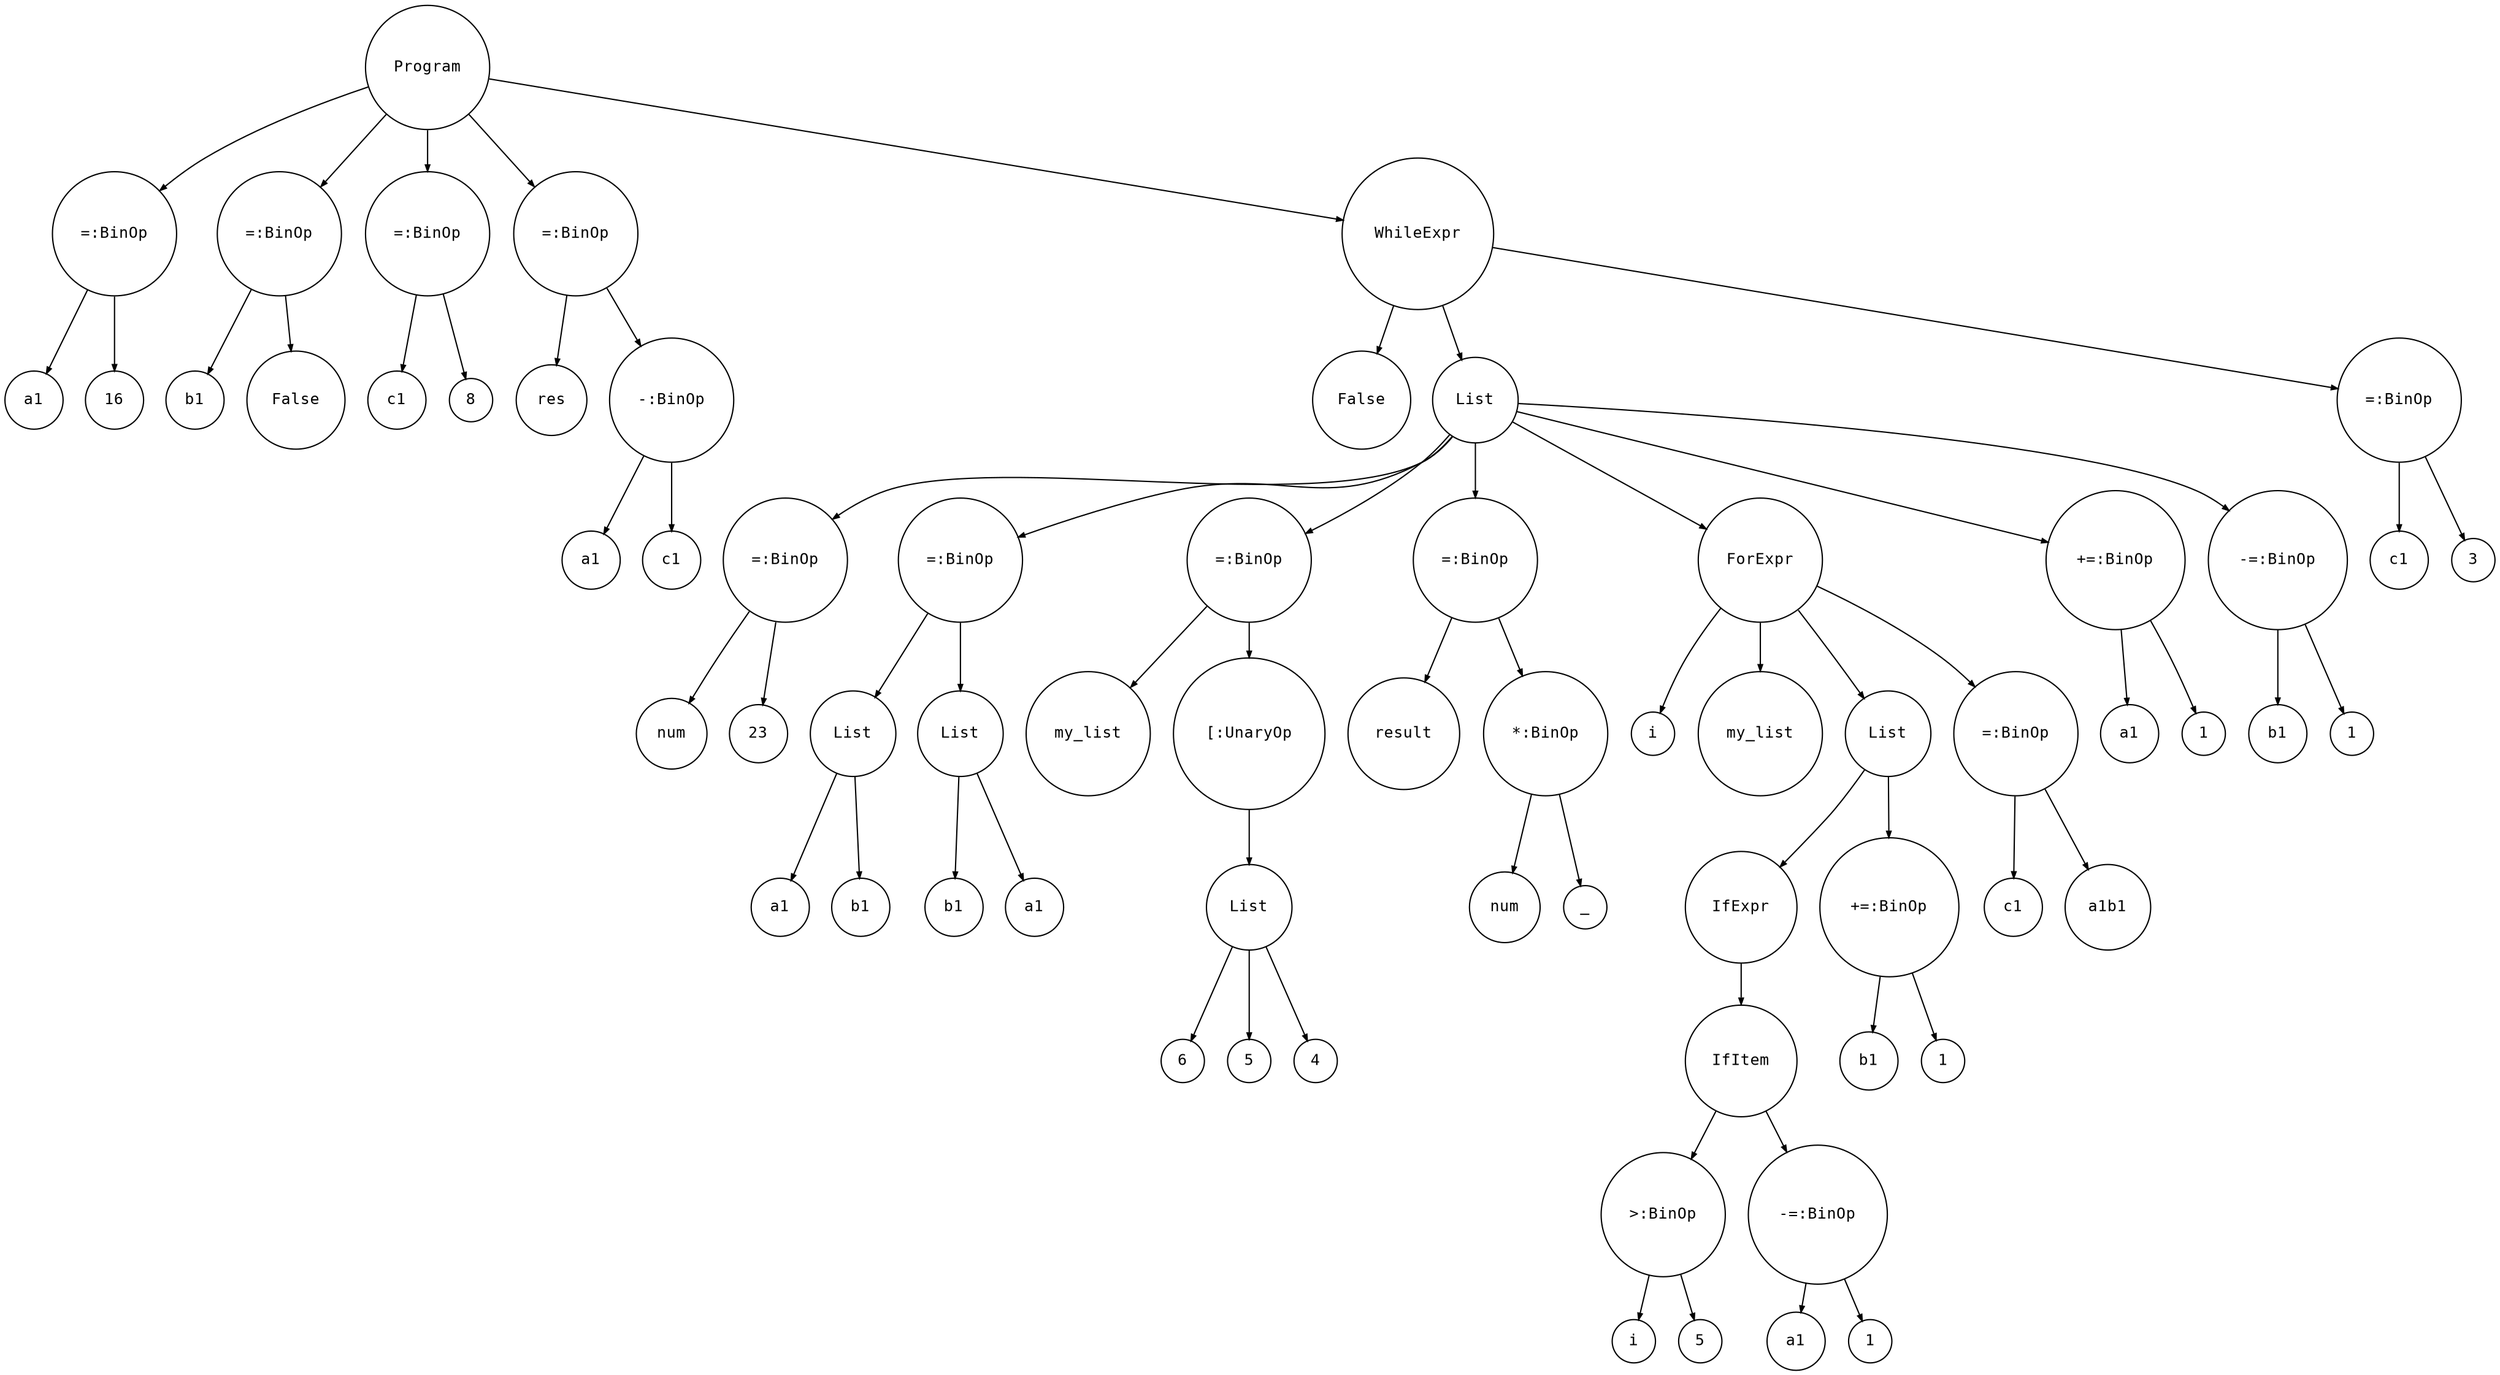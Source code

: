 digraph astgraph {
    node [shape=circle, fontsize=12, fontname="Courier", height=.1];
    ranksep=.3;
    edge [arrowsize=.5]
    node1 [label="=:BinOp"]
    Program -> node1
    node2 [label="a1"]
    node1 -> node2
    node3 [label="16"]
    node1 -> node3
    node4 [label="=:BinOp"]
    Program -> node4
    node5 [label="b1"]
    node4 -> node5
    node6 [label="False"]
    node4 -> node6
    node7 [label="=:BinOp"]
    Program -> node7
    node8 [label="c1"]
    node7 -> node8
    node9 [label="8"]
    node7 -> node9
    node10 [label="=:BinOp"]
    Program -> node10
    node11 [label="res"]
    node10 -> node11
    node12 [label="-:BinOp"]
    node10 -> node12
    node13 [label="a1"]
    node12 -> node13
    node14 [label="c1"]
    node12 -> node14
    node15[label="WhileExpr"]
    Program -> node15
    node16 [label="False"]
    node15 -> node16
    node17 [label="List"]
    node15 -> node17
    node18 [label="=:BinOp"]
    node17 -> node18
    node19 [label="num"]
    node18 -> node19
    node20 [label="23"]
    node18 -> node20
    node21 [label="=:BinOp"]
    node17 -> node21
    node22 [label="List"]
    node21 -> node22
    node23 [label="a1"]
    node22 -> node23
    node24 [label="b1"]
    node22 -> node24
    node25 [label="List"]
    node21 -> node25
    node26 [label="b1"]
    node25 -> node26
    node27 [label="a1"]
    node25 -> node27
    node28 [label="=:BinOp"]
    node17 -> node28
    node29 [label="my_list"]
    node28 -> node29
    node30 [label="[:UnaryOp"]
    node28 -> node30
    node31 [label="List"]
    node30 -> node31
    node32 [label="6"]
    node31 -> node32
    node33 [label="5"]
    node31 -> node33
    node34 [label="4"]
    node31 -> node34
    node35 [label="=:BinOp"]
    node17 -> node35
    node36 [label="result"]
    node35 -> node36
    node37 [label="*:BinOp"]
    node35 -> node37
    node38 [label="num"]
    node37 -> node38
    node39 [label="_"]
    node37 -> node39
    node40[label="ForExpr"]
    node17 -> node40
    node41 [label="i"]
    node40 -> node41
    node42 [label="my_list"]
    node40 -> node42
    node43 [label="List"]
    node40 -> node43
    node44 [label="IfExpr"]
    node43 -> node44
    node45 [label="IfItem"]
    node44 -> node45
    node46 [label=">:BinOp"]
    node45 -> node46
    node47 [label="i"]
    node46 -> node47
    node48 [label="5"]
    node46 -> node48
    node49 [label="-=:BinOp"]
    node45 -> node49
    node50 [label="a1"]
    node49 -> node50
    node51 [label="1"]
    node49 -> node51
    node52 [label="+=:BinOp"]
    node43 -> node52
    node53 [label="b1"]
    node52 -> node53
    node54 [label="1"]
    node52 -> node54
    node55 [label="=:BinOp"]
    node40 -> node55
    node56 [label="c1"]
    node55 -> node56
    node57 [label="a1b1"]
    node55 -> node57
    node58 [label="+=:BinOp"]
    node17 -> node58
    node59 [label="a1"]
    node58 -> node59
    node60 [label="1"]
    node58 -> node60
    node61 [label="-=:BinOp"]
    node17 -> node61
    node62 [label="b1"]
    node61 -> node62
    node63 [label="1"]
    node61 -> node63
    node64 [label="=:BinOp"]
    node15 -> node64
    node65 [label="c1"]
    node64 -> node65
    node66 [label="3"]
    node64 -> node66
}